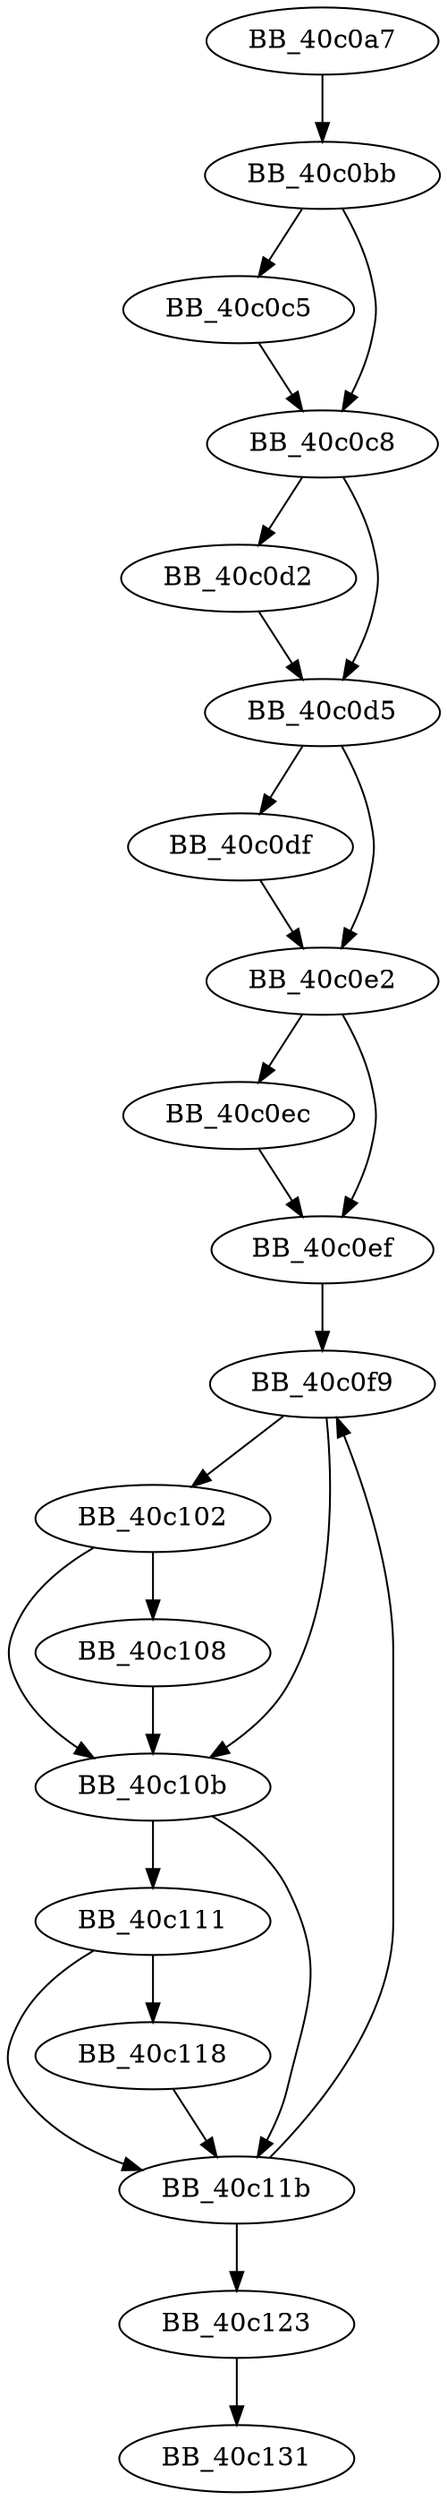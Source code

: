 DiGraph ___addlocaleref{
BB_40c0a7->BB_40c0bb
BB_40c0bb->BB_40c0c5
BB_40c0bb->BB_40c0c8
BB_40c0c5->BB_40c0c8
BB_40c0c8->BB_40c0d2
BB_40c0c8->BB_40c0d5
BB_40c0d2->BB_40c0d5
BB_40c0d5->BB_40c0df
BB_40c0d5->BB_40c0e2
BB_40c0df->BB_40c0e2
BB_40c0e2->BB_40c0ec
BB_40c0e2->BB_40c0ef
BB_40c0ec->BB_40c0ef
BB_40c0ef->BB_40c0f9
BB_40c0f9->BB_40c102
BB_40c0f9->BB_40c10b
BB_40c102->BB_40c108
BB_40c102->BB_40c10b
BB_40c108->BB_40c10b
BB_40c10b->BB_40c111
BB_40c10b->BB_40c11b
BB_40c111->BB_40c118
BB_40c111->BB_40c11b
BB_40c118->BB_40c11b
BB_40c11b->BB_40c0f9
BB_40c11b->BB_40c123
BB_40c123->BB_40c131
}
